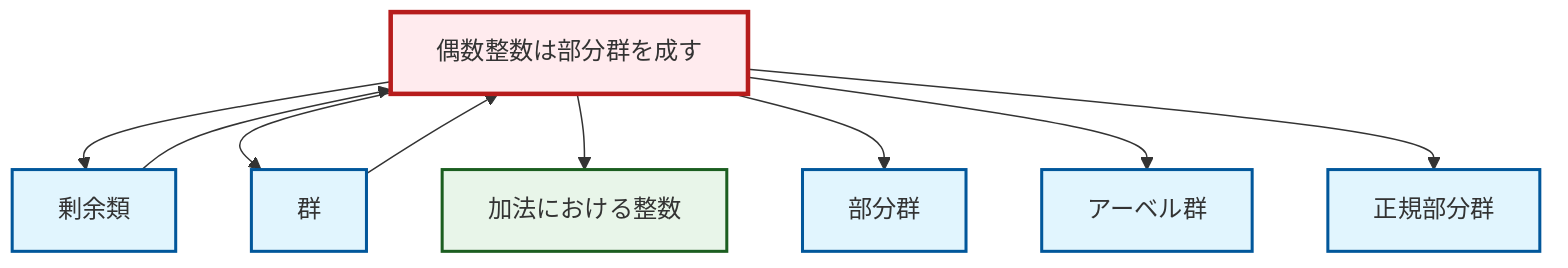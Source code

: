 graph TD
    classDef definition fill:#e1f5fe,stroke:#01579b,stroke-width:2px
    classDef theorem fill:#f3e5f5,stroke:#4a148c,stroke-width:2px
    classDef axiom fill:#fff3e0,stroke:#e65100,stroke-width:2px
    classDef example fill:#e8f5e9,stroke:#1b5e20,stroke-width:2px
    classDef current fill:#ffebee,stroke:#b71c1c,stroke-width:3px
    def-subgroup["部分群"]:::definition
    def-abelian-group["アーベル群"]:::definition
    def-normal-subgroup["正規部分群"]:::definition
    ex-even-integers-subgroup["偶数整数は部分群を成す"]:::example
    def-coset["剰余類"]:::definition
    ex-integers-addition["加法における整数"]:::example
    def-group["群"]:::definition
    def-coset --> ex-even-integers-subgroup
    ex-even-integers-subgroup --> def-coset
    ex-even-integers-subgroup --> def-group
    ex-even-integers-subgroup --> ex-integers-addition
    ex-even-integers-subgroup --> def-subgroup
    ex-even-integers-subgroup --> def-abelian-group
    def-group --> ex-even-integers-subgroup
    ex-even-integers-subgroup --> def-normal-subgroup
    class ex-even-integers-subgroup current